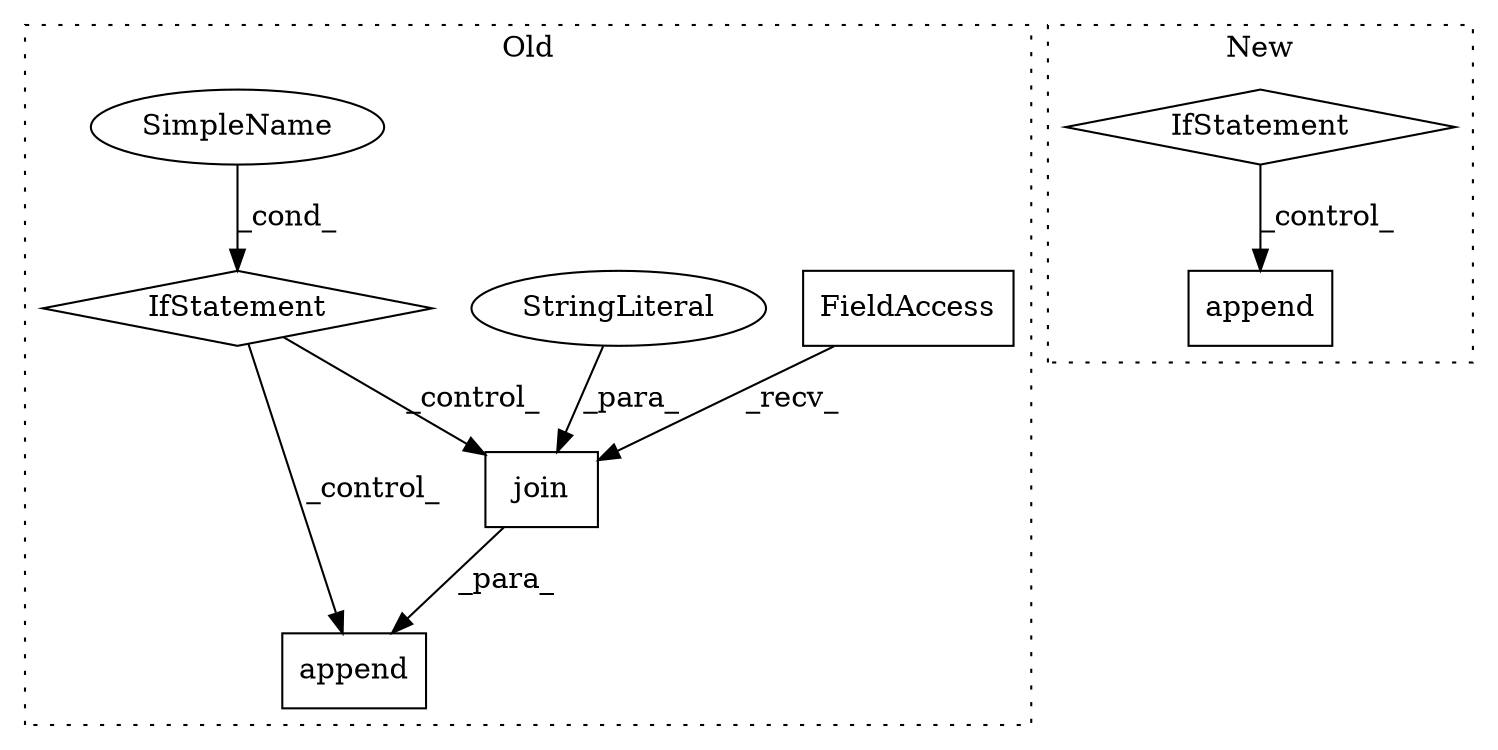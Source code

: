 digraph G {
subgraph cluster0 {
1 [label="join" a="32" s="665,718" l="5,1" shape="box"];
3 [label="FieldAccess" a="22" s="657" l="7" shape="box"];
4 [label="StringLiteral" a="45" s="682" l="5" shape="ellipse"];
5 [label="IfStatement" a="25" s="506,516" l="4,2" shape="diamond"];
7 [label="append" a="32" s="650,719" l="7,1" shape="box"];
8 [label="SimpleName" a="42" s="510" l="6" shape="ellipse"];
label = "Old";
style="dotted";
}
subgraph cluster1 {
2 [label="append" a="32" s="601,613" l="7,1" shape="box"];
6 [label="IfStatement" a="25" s="565,577" l="4,2" shape="diamond"];
label = "New";
style="dotted";
}
1 -> 7 [label="_para_"];
3 -> 1 [label="_recv_"];
4 -> 1 [label="_para_"];
5 -> 7 [label="_control_"];
5 -> 1 [label="_control_"];
6 -> 2 [label="_control_"];
8 -> 5 [label="_cond_"];
}